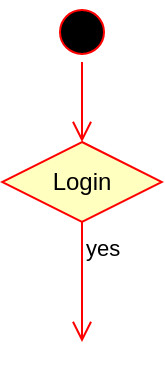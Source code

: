 <mxfile>
    <diagram id="FWp0LGkRE8JFmX-_dE24" name="Page-1">
        <mxGraphModel dx="452" dy="218" grid="1" gridSize="10" guides="1" tooltips="1" connect="1" arrows="1" fold="1" page="1" pageScale="1" pageWidth="850" pageHeight="1100" math="0" shadow="0">
            <root>
                <mxCell id="0"/>
                <mxCell id="1" parent="0"/>
                <mxCell id="8" value="" style="ellipse;html=1;shape=startState;fillColor=#000000;strokeColor=#ff0000;" vertex="1" parent="1">
                    <mxGeometry x="425" y="170" width="30" height="30" as="geometry"/>
                </mxCell>
                <mxCell id="9" value="" style="edgeStyle=orthogonalEdgeStyle;html=1;verticalAlign=bottom;endArrow=open;endSize=8;strokeColor=#ff0000;entryX=0.5;entryY=0;entryDx=0;entryDy=0;" edge="1" source="8" parent="1" target="10">
                    <mxGeometry relative="1" as="geometry">
                        <mxPoint x="440" y="260" as="targetPoint"/>
                    </mxGeometry>
                </mxCell>
                <mxCell id="10" value="Login" style="rhombus;whiteSpace=wrap;html=1;fillColor=#ffffc0;strokeColor=#ff0000;" vertex="1" parent="1">
                    <mxGeometry x="400" y="240" width="80" height="40" as="geometry"/>
                </mxCell>
                <mxCell id="12" value="yes" style="edgeStyle=orthogonalEdgeStyle;html=1;align=left;verticalAlign=top;endArrow=open;endSize=8;strokeColor=#ff0000;" edge="1" source="10" parent="1">
                    <mxGeometry x="-1" relative="1" as="geometry">
                        <mxPoint x="440" y="340" as="targetPoint"/>
                    </mxGeometry>
                </mxCell>
            </root>
        </mxGraphModel>
    </diagram>
</mxfile>